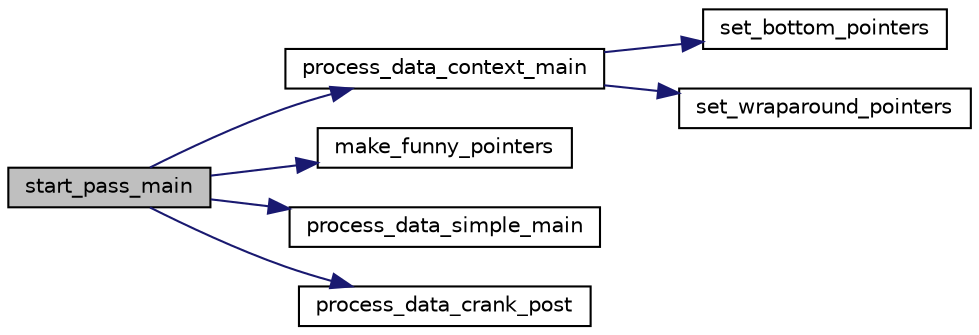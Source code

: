 digraph "start_pass_main"
{
 // LATEX_PDF_SIZE
  bgcolor="transparent";
  edge [fontname="Helvetica",fontsize="10",labelfontname="Helvetica",labelfontsize="10"];
  node [fontname="Helvetica",fontsize="10",shape=record];
  rankdir="LR";
  Node71 [label="start_pass_main",height=0.2,width=0.4,color="black", fillcolor="grey75", style="filled", fontcolor="black",tooltip=" "];
  Node71 -> Node72 [color="midnightblue",fontsize="10",style="solid",fontname="Helvetica"];
  Node72 [label="process_data_context_main",height=0.2,width=0.4,color="black",URL="$jdmainct_8c.html#abdcc5e4de1ef6d36057136b9b320debd",tooltip=" "];
  Node72 -> Node73 [color="midnightblue",fontsize="10",style="solid",fontname="Helvetica"];
  Node73 [label="set_bottom_pointers",height=0.2,width=0.4,color="black",URL="$jdmainct_8c.html#a178cd2a2051ea2db9cd4edebf03d8bf6",tooltip=" "];
  Node72 -> Node74 [color="midnightblue",fontsize="10",style="solid",fontname="Helvetica"];
  Node74 [label="set_wraparound_pointers",height=0.2,width=0.4,color="black",URL="$jdmainct_8c.html#a719fbbfbbb9bb12afec38e230032db36",tooltip=" "];
  Node71 -> Node75 [color="midnightblue",fontsize="10",style="solid",fontname="Helvetica"];
  Node75 [label="make_funny_pointers",height=0.2,width=0.4,color="black",URL="$jdmainct_8c.html#acce5189c212e4a716d3551f829ea78ac",tooltip=" "];
  Node71 -> Node76 [color="midnightblue",fontsize="10",style="solid",fontname="Helvetica"];
  Node76 [label="process_data_simple_main",height=0.2,width=0.4,color="black",URL="$jdmainct_8c.html#adb4a945130fab2d9c9ae5e63b52ad087",tooltip=" "];
  Node71 -> Node77 [color="midnightblue",fontsize="10",style="solid",fontname="Helvetica"];
  Node77 [label="process_data_crank_post",height=0.2,width=0.4,color="black",URL="$jdmainct_8c.html#a0b51b7e814d0b4c52e99859a469124a6",tooltip=" "];
}
